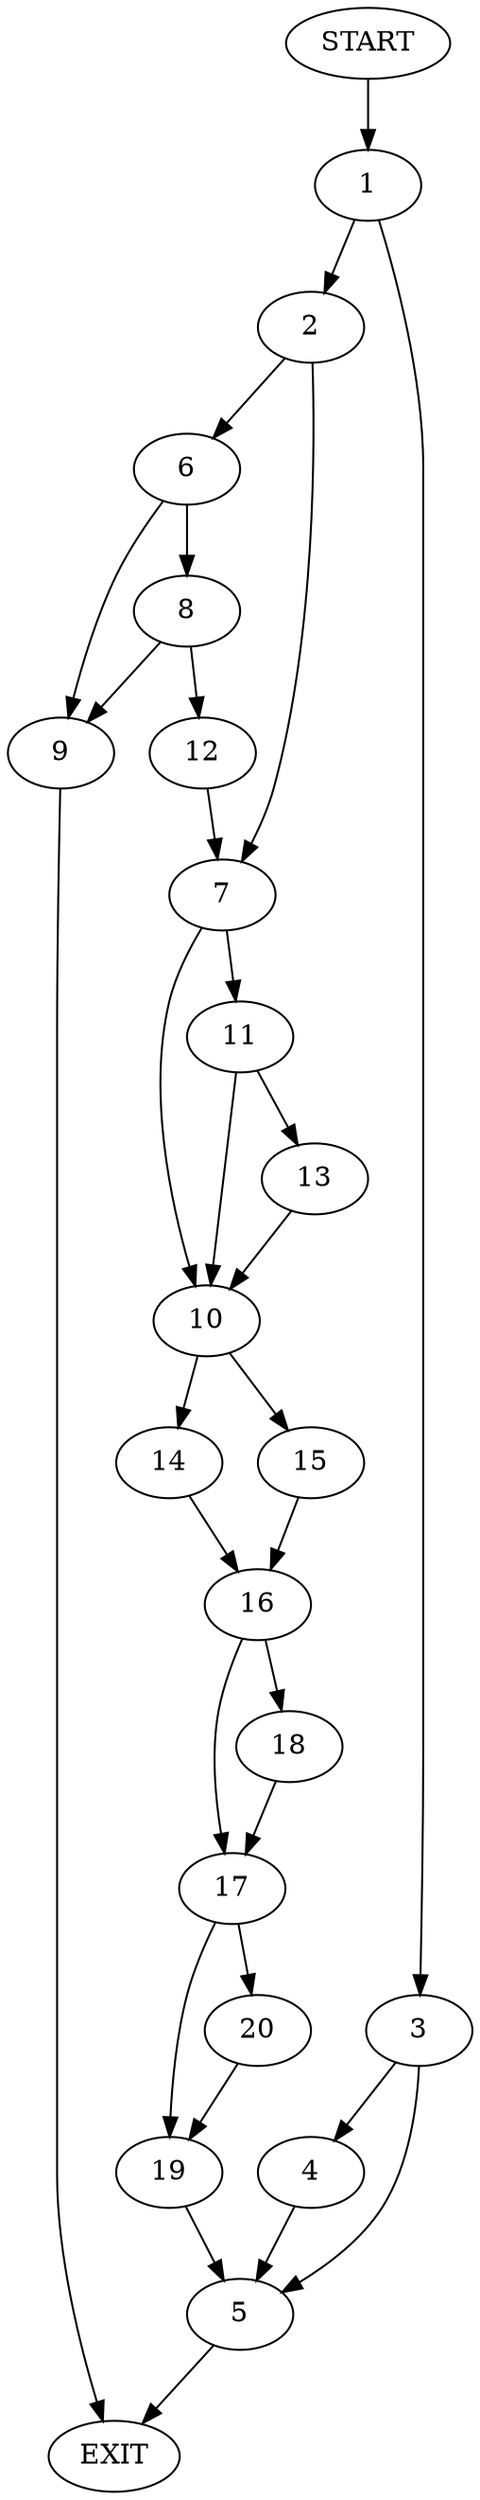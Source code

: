 digraph {
0 [label="START"]
21 [label="EXIT"]
0 -> 1
1 -> 2
1 -> 3
3 -> 4
3 -> 5
2 -> 6
2 -> 7
5 -> 21
4 -> 5
6 -> 8
6 -> 9
7 -> 10
7 -> 11
9 -> 21
8 -> 12
8 -> 9
12 -> 7
11 -> 10
11 -> 13
10 -> 14
10 -> 15
13 -> 10
15 -> 16
14 -> 16
16 -> 17
16 -> 18
17 -> 19
17 -> 20
18 -> 17
20 -> 19
19 -> 5
}
